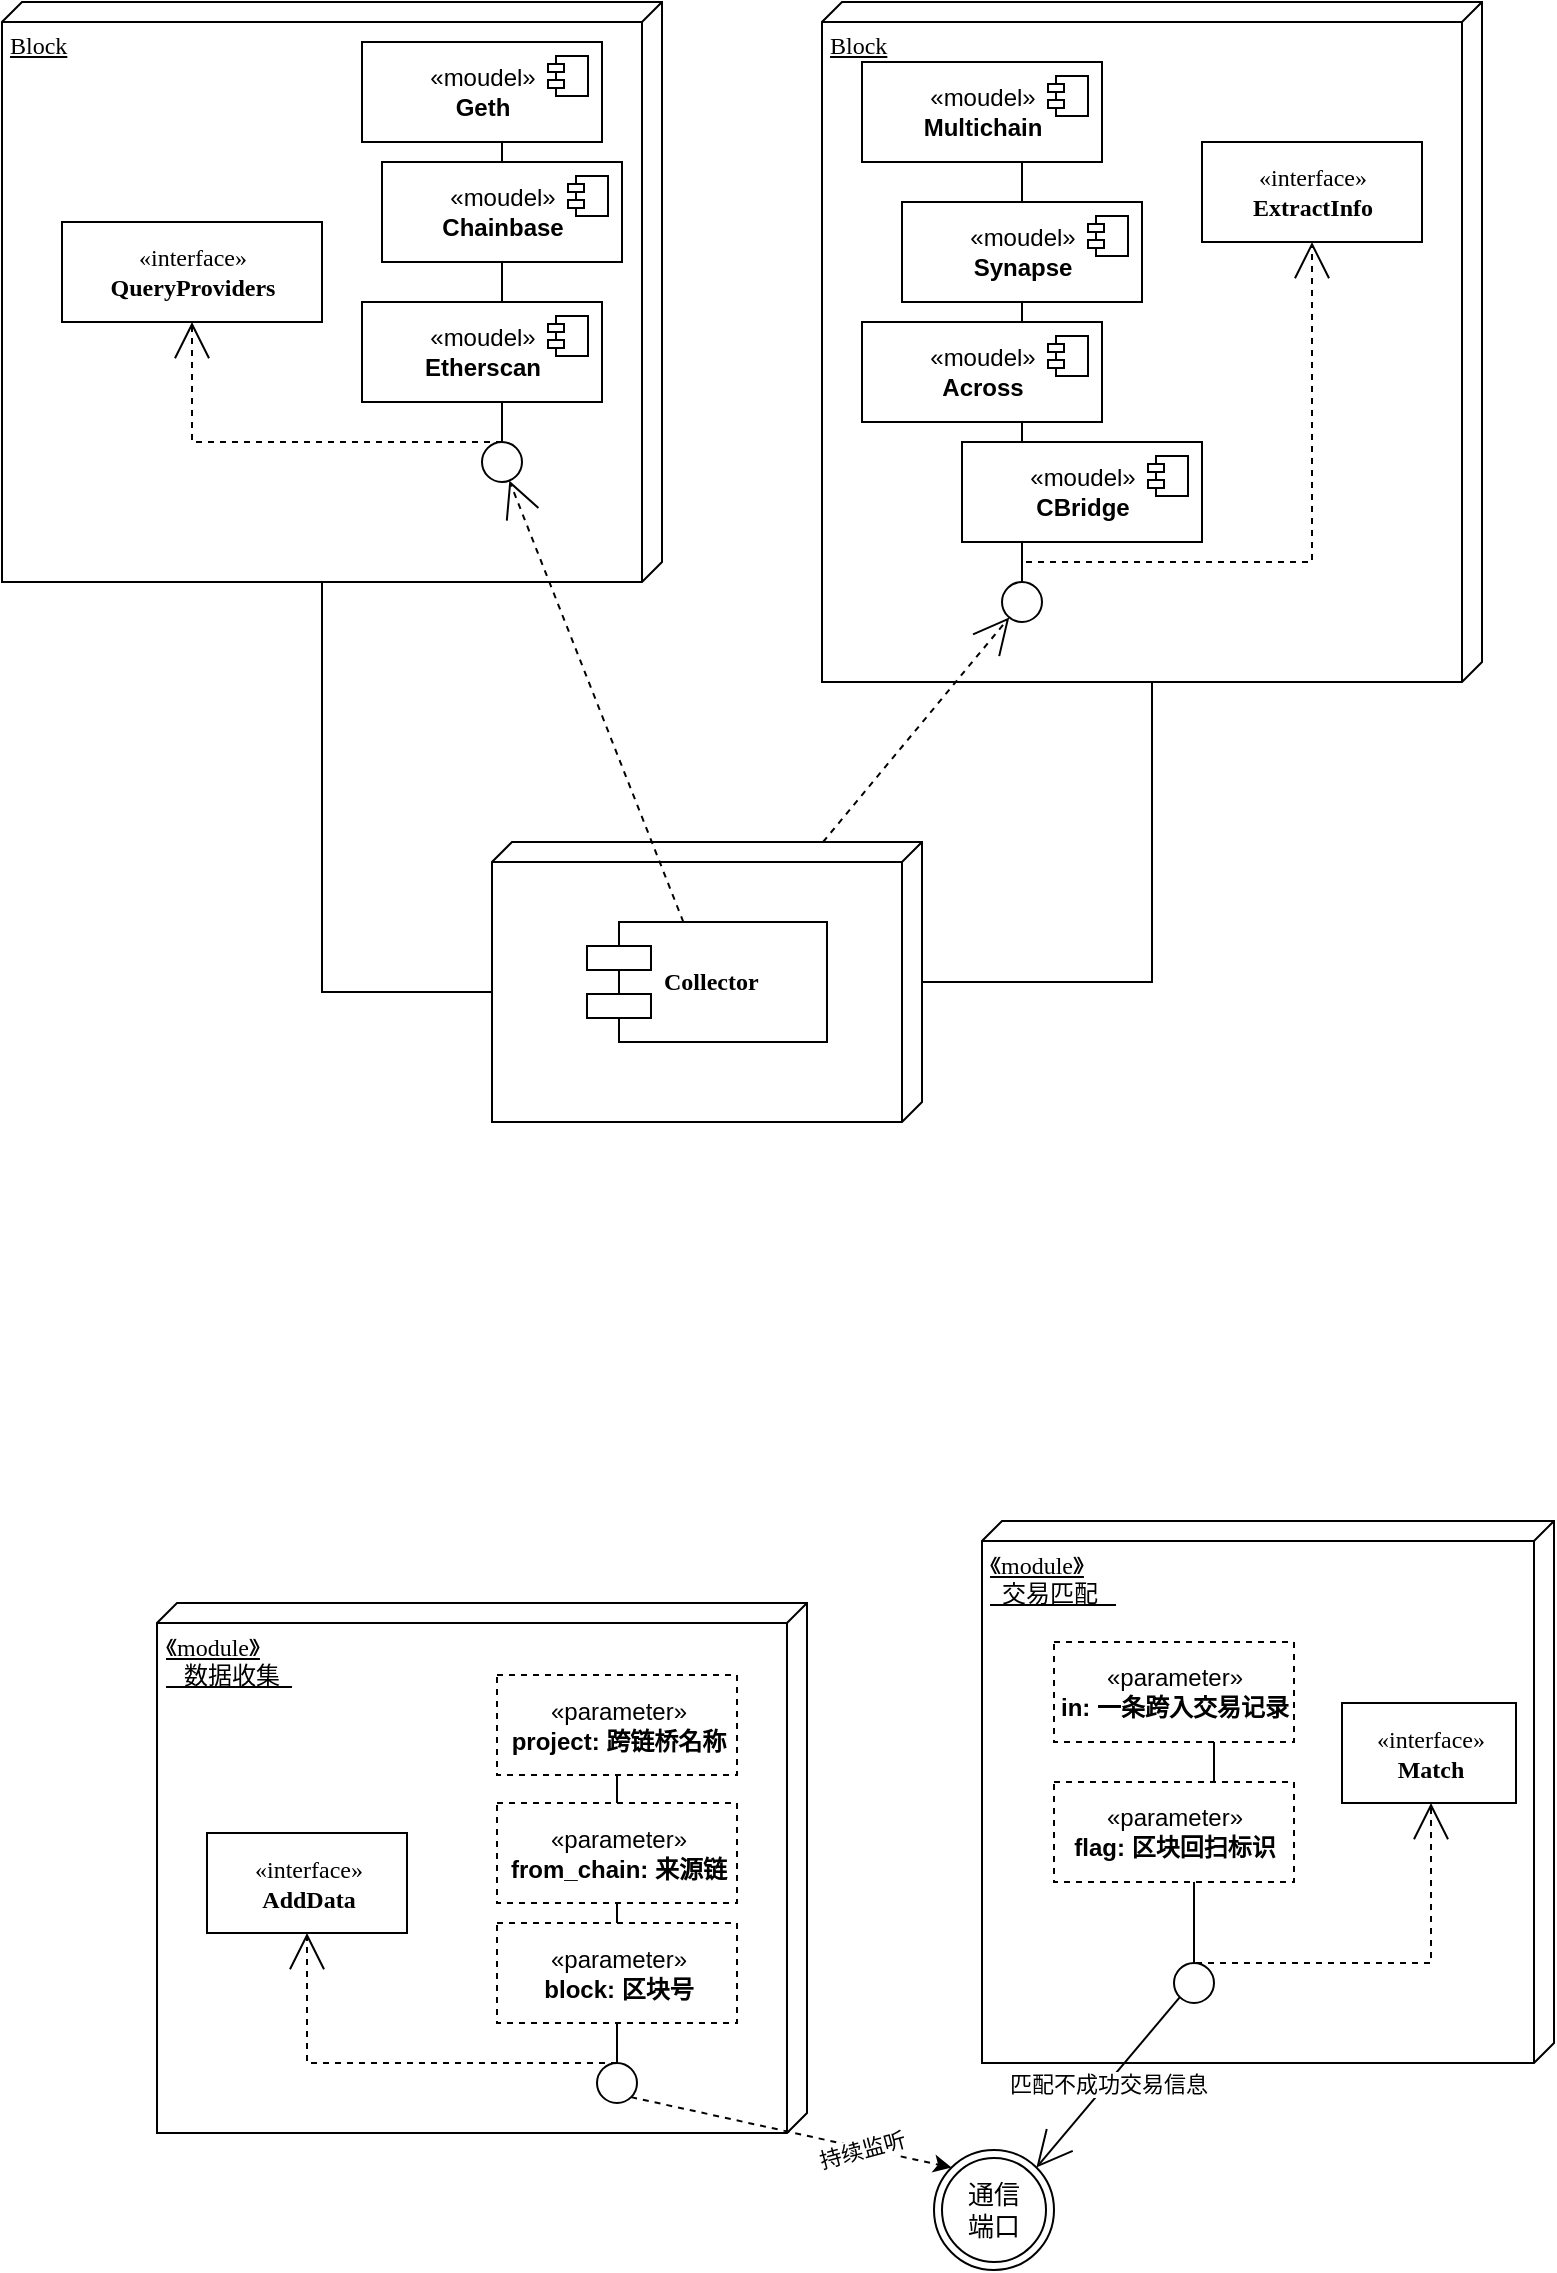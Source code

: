 <mxfile version="21.2.9" type="github" pages="4">
  <diagram name="交易匹配与数据收集通信调用" id="5f0bae14-7c28-e335-631c-24af17079c00">
    <mxGraphModel dx="1247" dy="643" grid="1" gridSize="10" guides="1" tooltips="1" connect="1" arrows="1" fold="1" page="1" pageScale="1" pageWidth="1100" pageHeight="850" background="none" math="0" shadow="0">
      <root>
        <mxCell id="0" />
        <mxCell id="1" parent="0" />
        <mxCell id="39150e848f15840c-1" value="Block" style="verticalAlign=top;align=left;spacingTop=8;spacingLeft=2;spacingRight=12;shape=cube;size=10;direction=south;fontStyle=4;html=1;rounded=0;shadow=0;comic=0;labelBackgroundColor=none;strokeWidth=1;fontFamily=Verdana;fontSize=12" parent="1" vertex="1">
          <mxGeometry x="120" y="70" width="330" height="290" as="geometry" />
        </mxCell>
        <mxCell id="39150e848f15840c-2" value="Block" style="verticalAlign=top;align=left;spacingTop=8;spacingLeft=2;spacingRight=12;shape=cube;size=10;direction=south;fontStyle=4;html=1;rounded=0;shadow=0;comic=0;labelBackgroundColor=none;strokeWidth=1;fontFamily=Verdana;fontSize=12" parent="1" vertex="1">
          <mxGeometry x="530" y="70" width="330" height="340" as="geometry" />
        </mxCell>
        <mxCell id="39150e848f15840c-3" value="" style="verticalAlign=top;align=left;spacingTop=8;spacingLeft=2;spacingRight=12;shape=cube;size=10;direction=south;fontStyle=4;html=1;rounded=0;shadow=0;comic=0;labelBackgroundColor=none;strokeWidth=1;fontFamily=Verdana;fontSize=12" parent="1" vertex="1">
          <mxGeometry x="365" y="490" width="215" height="140" as="geometry" />
        </mxCell>
        <mxCell id="39150e848f15840c-4" value="«interface»&lt;br&gt;&lt;b&gt;QueryProviders&lt;/b&gt;" style="html=1;rounded=0;shadow=0;comic=0;labelBackgroundColor=none;strokeWidth=1;fontFamily=Verdana;fontSize=12;align=center;" parent="1" vertex="1">
          <mxGeometry x="150" y="180" width="130" height="50" as="geometry" />
        </mxCell>
        <mxCell id="39150e848f15840c-6" value="" style="ellipse;whiteSpace=wrap;html=1;rounded=0;shadow=0;comic=0;labelBackgroundColor=none;strokeWidth=1;fontFamily=Verdana;fontSize=12;align=center;" parent="1" vertex="1">
          <mxGeometry x="360" y="290" width="20" height="20" as="geometry" />
        </mxCell>
        <mxCell id="39150e848f15840c-8" value="«interface»&lt;br&gt;&lt;b&gt;ExtractInfo&lt;/b&gt;" style="html=1;rounded=0;shadow=0;comic=0;labelBackgroundColor=none;strokeWidth=1;fontFamily=Verdana;fontSize=12;align=center;" parent="1" vertex="1">
          <mxGeometry x="720" y="140" width="110" height="50" as="geometry" />
        </mxCell>
        <mxCell id="39150e848f15840c-9" value="" style="ellipse;whiteSpace=wrap;html=1;rounded=0;shadow=0;comic=0;labelBackgroundColor=none;strokeWidth=1;fontFamily=Verdana;fontSize=12;align=center;" parent="1" vertex="1">
          <mxGeometry x="620" y="360" width="20" height="20" as="geometry" />
        </mxCell>
        <mxCell id="39150e848f15840c-10" value="&lt;b&gt;Collector&lt;/b&gt;" style="shape=component;align=left;spacingLeft=36;rounded=0;shadow=0;comic=0;labelBackgroundColor=none;strokeWidth=1;fontFamily=Verdana;fontSize=12;html=1;" parent="1" vertex="1">
          <mxGeometry x="412.5" y="530" width="120" height="60" as="geometry" />
        </mxCell>
        <mxCell id="39150e848f15840c-11" style="edgeStyle=none;rounded=0;html=1;dashed=1;labelBackgroundColor=none;startArrow=none;startFill=0;startSize=8;endArrow=open;endFill=0;endSize=16;fontFamily=Verdana;fontSize=12;" parent="1" source="39150e848f15840c-10" target="39150e848f15840c-6" edge="1">
          <mxGeometry relative="1" as="geometry" />
        </mxCell>
        <mxCell id="39150e848f15840c-12" style="edgeStyle=none;rounded=0;html=1;dashed=1;labelBackgroundColor=none;startArrow=none;startFill=0;startSize=8;endArrow=open;endFill=0;endSize=16;fontFamily=Verdana;fontSize=12;" parent="1" source="39150e848f15840c-3" target="39150e848f15840c-9" edge="1">
          <mxGeometry relative="1" as="geometry" />
        </mxCell>
        <mxCell id="39150e848f15840c-13" style="edgeStyle=elbowEdgeStyle;rounded=0;html=1;labelBackgroundColor=none;startArrow=none;startFill=0;startSize=8;endArrow=none;endFill=0;endSize=16;fontFamily=Verdana;fontSize=12;" parent="1" source="39150e848f15840c-9" edge="1">
          <mxGeometry relative="1" as="geometry">
            <mxPoint x="630" y="140" as="targetPoint" />
          </mxGeometry>
        </mxCell>
        <mxCell id="39150e848f15840c-14" style="edgeStyle=elbowEdgeStyle;rounded=0;html=1;labelBackgroundColor=none;startArrow=none;startFill=0;startSize=8;endArrow=none;endFill=0;endSize=16;fontFamily=Verdana;fontSize=12;exitX=0.5;exitY=0;exitDx=0;exitDy=0;" parent="1" source="39150e848f15840c-6" edge="1">
          <mxGeometry relative="1" as="geometry">
            <mxPoint x="370" y="230" as="sourcePoint" />
            <mxPoint x="370" y="130" as="targetPoint" />
          </mxGeometry>
        </mxCell>
        <mxCell id="39150e848f15840c-15" style="edgeStyle=orthogonalEdgeStyle;rounded=0;html=1;labelBackgroundColor=none;startArrow=none;startFill=0;startSize=8;endArrow=open;endFill=0;endSize=16;fontFamily=Verdana;fontSize=12;dashed=1;entryX=0.5;entryY=1;entryDx=0;entryDy=0;" parent="1" target="39150e848f15840c-4" edge="1">
          <mxGeometry relative="1" as="geometry">
            <Array as="points">
              <mxPoint x="370" y="290" />
              <mxPoint x="215" y="290" />
            </Array>
            <mxPoint x="370" y="140" as="sourcePoint" />
          </mxGeometry>
        </mxCell>
        <mxCell id="39150e848f15840c-16" style="edgeStyle=orthogonalEdgeStyle;rounded=0;html=1;dashed=1;labelBackgroundColor=none;startArrow=none;startFill=0;startSize=8;endArrow=open;endFill=0;endSize=16;fontFamily=Verdana;fontSize=12;exitX=0.5;exitY=0;exitDx=0;exitDy=0;" parent="1" source="39150e848f15840c-9" target="39150e848f15840c-8" edge="1">
          <mxGeometry relative="1" as="geometry">
            <mxPoint x="660" y="122.5" as="sourcePoint" />
            <Array as="points">
              <mxPoint x="775" y="350" />
            </Array>
          </mxGeometry>
        </mxCell>
        <mxCell id="39150e848f15840c-17" style="edgeStyle=orthogonalEdgeStyle;rounded=0;html=1;labelBackgroundColor=none;startArrow=none;startFill=0;startSize=8;endArrow=none;endFill=0;endSize=16;fontFamily=Verdana;fontSize=12;exitX=0;exitY=0;exitDx=70;exitDy=0;exitPerimeter=0;" parent="1" source="39150e848f15840c-3" target="39150e848f15840c-2" edge="1">
          <mxGeometry relative="1" as="geometry">
            <Array as="points">
              <mxPoint x="695" y="560" />
            </Array>
          </mxGeometry>
        </mxCell>
        <mxCell id="39150e848f15840c-18" style="edgeStyle=orthogonalEdgeStyle;rounded=0;html=1;labelBackgroundColor=none;startArrow=none;startFill=0;startSize=8;endArrow=none;endFill=0;endSize=16;fontFamily=Verdana;fontSize=12;entryX=0;entryY=0;entryDx=290;entryDy=170;entryPerimeter=0;" parent="1" source="39150e848f15840c-3" target="39150e848f15840c-1" edge="1">
          <mxGeometry relative="1" as="geometry">
            <Array as="points">
              <mxPoint x="280" y="565" />
            </Array>
            <mxPoint x="280" y="440" as="targetPoint" />
          </mxGeometry>
        </mxCell>
        <mxCell id="Cem6irckB6PFwFaniQ2S-5" value="«moudel»&lt;br&gt;&lt;b&gt;Geth&lt;/b&gt;" style="html=1;dropTarget=0;" parent="1" vertex="1">
          <mxGeometry x="300" y="90" width="120" height="50" as="geometry" />
        </mxCell>
        <mxCell id="Cem6irckB6PFwFaniQ2S-6" value="" style="shape=module;jettyWidth=8;jettyHeight=4;" parent="Cem6irckB6PFwFaniQ2S-5" vertex="1">
          <mxGeometry x="1" width="20" height="20" relative="1" as="geometry">
            <mxPoint x="-27" y="7" as="offset" />
          </mxGeometry>
        </mxCell>
        <mxCell id="Cem6irckB6PFwFaniQ2S-7" value="«moudel»&lt;br&gt;&lt;b&gt;Chainbase&lt;/b&gt;" style="html=1;dropTarget=0;" parent="1" vertex="1">
          <mxGeometry x="310" y="150" width="120" height="50" as="geometry" />
        </mxCell>
        <mxCell id="Cem6irckB6PFwFaniQ2S-8" value="" style="shape=module;jettyWidth=8;jettyHeight=4;" parent="Cem6irckB6PFwFaniQ2S-7" vertex="1">
          <mxGeometry x="1" width="20" height="20" relative="1" as="geometry">
            <mxPoint x="-27" y="7" as="offset" />
          </mxGeometry>
        </mxCell>
        <mxCell id="Cem6irckB6PFwFaniQ2S-9" value="«moudel»&lt;br&gt;&lt;b&gt;Etherscan&lt;/b&gt;" style="html=1;dropTarget=0;" parent="1" vertex="1">
          <mxGeometry x="300" y="220" width="120" height="50" as="geometry" />
        </mxCell>
        <mxCell id="Cem6irckB6PFwFaniQ2S-10" value="" style="shape=module;jettyWidth=8;jettyHeight=4;" parent="Cem6irckB6PFwFaniQ2S-9" vertex="1">
          <mxGeometry x="1" width="20" height="20" relative="1" as="geometry">
            <mxPoint x="-27" y="7" as="offset" />
          </mxGeometry>
        </mxCell>
        <mxCell id="Cem6irckB6PFwFaniQ2S-11" value="«moudel»&lt;br&gt;&lt;b&gt;Multichain&lt;/b&gt;" style="html=1;dropTarget=0;" parent="1" vertex="1">
          <mxGeometry x="550" y="100" width="120" height="50" as="geometry" />
        </mxCell>
        <mxCell id="Cem6irckB6PFwFaniQ2S-12" value="" style="shape=module;jettyWidth=8;jettyHeight=4;" parent="Cem6irckB6PFwFaniQ2S-11" vertex="1">
          <mxGeometry x="1" width="20" height="20" relative="1" as="geometry">
            <mxPoint x="-27" y="7" as="offset" />
          </mxGeometry>
        </mxCell>
        <mxCell id="Cem6irckB6PFwFaniQ2S-13" value="«moudel»&lt;br&gt;&lt;b&gt;Synapse&lt;/b&gt;" style="html=1;dropTarget=0;" parent="1" vertex="1">
          <mxGeometry x="570" y="170" width="120" height="50" as="geometry" />
        </mxCell>
        <mxCell id="Cem6irckB6PFwFaniQ2S-14" value="" style="shape=module;jettyWidth=8;jettyHeight=4;" parent="Cem6irckB6PFwFaniQ2S-13" vertex="1">
          <mxGeometry x="1" width="20" height="20" relative="1" as="geometry">
            <mxPoint x="-27" y="7" as="offset" />
          </mxGeometry>
        </mxCell>
        <mxCell id="Cem6irckB6PFwFaniQ2S-15" value="«moudel»&lt;br&gt;&lt;b&gt;Across&lt;/b&gt;" style="html=1;dropTarget=0;" parent="1" vertex="1">
          <mxGeometry x="550" y="230" width="120" height="50" as="geometry" />
        </mxCell>
        <mxCell id="Cem6irckB6PFwFaniQ2S-16" value="" style="shape=module;jettyWidth=8;jettyHeight=4;" parent="Cem6irckB6PFwFaniQ2S-15" vertex="1">
          <mxGeometry x="1" width="20" height="20" relative="1" as="geometry">
            <mxPoint x="-27" y="7" as="offset" />
          </mxGeometry>
        </mxCell>
        <mxCell id="Cem6irckB6PFwFaniQ2S-17" value="«moudel»&lt;br&gt;&lt;b&gt;CBridge&lt;/b&gt;" style="html=1;dropTarget=0;" parent="1" vertex="1">
          <mxGeometry x="600" y="290" width="120" height="50" as="geometry" />
        </mxCell>
        <mxCell id="Cem6irckB6PFwFaniQ2S-18" value="" style="shape=module;jettyWidth=8;jettyHeight=4;" parent="Cem6irckB6PFwFaniQ2S-17" vertex="1">
          <mxGeometry x="1" width="20" height="20" relative="1" as="geometry">
            <mxPoint x="-27" y="7" as="offset" />
          </mxGeometry>
        </mxCell>
        <mxCell id="q-n3bbQd4MvI7GB6hKos-1" value="《module》&lt;br&gt;&amp;nbsp; &amp;nbsp;数据收集&amp;nbsp;&amp;nbsp;" style="verticalAlign=top;align=left;spacingTop=8;spacingLeft=2;spacingRight=12;shape=cube;size=10;direction=south;fontStyle=4;html=1;rounded=0;shadow=0;comic=0;labelBackgroundColor=none;strokeWidth=1;fontFamily=Verdana;fontSize=12" parent="1" vertex="1">
          <mxGeometry x="197.5" y="870.5" width="325" height="265" as="geometry" />
        </mxCell>
        <mxCell id="q-n3bbQd4MvI7GB6hKos-2" value="《module》&lt;br&gt;&amp;nbsp; 交易匹配&amp;nbsp; &amp;nbsp;" style="verticalAlign=top;align=left;spacingTop=8;spacingLeft=2;spacingRight=12;shape=cube;size=10;direction=south;fontStyle=4;html=1;rounded=0;shadow=0;comic=0;labelBackgroundColor=none;strokeWidth=1;fontFamily=Verdana;fontSize=12" parent="1" vertex="1">
          <mxGeometry x="610" y="829.5" width="286" height="271" as="geometry" />
        </mxCell>
        <mxCell id="q-n3bbQd4MvI7GB6hKos-4" value="«interface»&lt;br&gt;&lt;b&gt;AddData&lt;/b&gt;" style="html=1;rounded=0;shadow=0;comic=0;labelBackgroundColor=none;strokeWidth=1;fontFamily=Verdana;fontSize=12;align=center;" parent="1" vertex="1">
          <mxGeometry x="222.5" y="985.5" width="100" height="50" as="geometry" />
        </mxCell>
        <mxCell id="1hGU9zyM1YSCkrpdID-d-6" style="rounded=0;orthogonalLoop=1;jettySize=auto;html=1;exitX=1;exitY=1;exitDx=0;exitDy=0;entryX=0;entryY=0;entryDx=0;entryDy=0;dashed=1;" edge="1" parent="1" source="q-n3bbQd4MvI7GB6hKos-5" target="1hGU9zyM1YSCkrpdID-d-1">
          <mxGeometry relative="1" as="geometry" />
        </mxCell>
        <mxCell id="1hGU9zyM1YSCkrpdID-d-8" value="持续监听" style="edgeLabel;html=1;align=center;verticalAlign=middle;resizable=0;points=[];rotation=-15;" vertex="1" connectable="0" parent="1hGU9zyM1YSCkrpdID-d-6">
          <mxGeometry x="0.001" y="1" relative="1" as="geometry">
            <mxPoint x="35" y="10" as="offset" />
          </mxGeometry>
        </mxCell>
        <mxCell id="q-n3bbQd4MvI7GB6hKos-5" value="" style="ellipse;whiteSpace=wrap;html=1;rounded=0;shadow=0;comic=0;labelBackgroundColor=none;strokeWidth=1;fontFamily=Verdana;fontSize=12;align=center;" parent="1" vertex="1">
          <mxGeometry x="417.5" y="1100.5" width="20" height="20" as="geometry" />
        </mxCell>
        <mxCell id="q-n3bbQd4MvI7GB6hKos-6" value="«interface»&lt;br&gt;&lt;b&gt;Match&lt;/b&gt;" style="html=1;rounded=0;shadow=0;comic=0;labelBackgroundColor=none;strokeWidth=1;fontFamily=Verdana;fontSize=12;align=center;" parent="1" vertex="1">
          <mxGeometry x="790" y="920.5" width="87" height="50" as="geometry" />
        </mxCell>
        <mxCell id="q-n3bbQd4MvI7GB6hKos-7" value="" style="ellipse;whiteSpace=wrap;html=1;rounded=0;shadow=0;comic=0;labelBackgroundColor=none;strokeWidth=1;fontFamily=Verdana;fontSize=12;align=center;" parent="1" vertex="1">
          <mxGeometry x="706" y="1050.5" width="20" height="20" as="geometry" />
        </mxCell>
        <mxCell id="q-n3bbQd4MvI7GB6hKos-10" style="edgeStyle=none;rounded=0;html=1;labelBackgroundColor=none;startArrow=none;startFill=0;startSize=8;endArrow=open;endFill=0;endSize=16;fontFamily=Verdana;fontSize=12;entryX=1;entryY=0;entryDx=0;entryDy=0;exitX=0;exitY=1;exitDx=0;exitDy=0;" parent="1" source="q-n3bbQd4MvI7GB6hKos-7" target="1hGU9zyM1YSCkrpdID-d-1" edge="1">
          <mxGeometry relative="1" as="geometry">
            <mxPoint x="740" y="1220" as="sourcePoint" />
          </mxGeometry>
        </mxCell>
        <mxCell id="1hGU9zyM1YSCkrpdID-d-2" value="匹配不成功交易信息" style="edgeLabel;html=1;align=center;verticalAlign=middle;resizable=0;points=[];" vertex="1" connectable="0" parent="q-n3bbQd4MvI7GB6hKos-10">
          <mxGeometry x="0.008" y="1" relative="1" as="geometry">
            <mxPoint x="-1" as="offset" />
          </mxGeometry>
        </mxCell>
        <mxCell id="q-n3bbQd4MvI7GB6hKos-11" style="edgeStyle=elbowEdgeStyle;rounded=0;html=1;labelBackgroundColor=none;startArrow=none;startFill=0;startSize=8;endArrow=none;endFill=0;endSize=16;fontFamily=Verdana;fontSize=12;" parent="1" source="vk3iwY4ST60MDna3kBVg-2" edge="1">
          <mxGeometry relative="1" as="geometry">
            <mxPoint x="726" y="930" as="targetPoint" />
          </mxGeometry>
        </mxCell>
        <mxCell id="q-n3bbQd4MvI7GB6hKos-12" style="edgeStyle=elbowEdgeStyle;rounded=0;html=1;labelBackgroundColor=none;startArrow=none;startFill=0;startSize=8;endArrow=none;endFill=0;endSize=16;fontFamily=Verdana;fontSize=12;exitX=0.5;exitY=0;exitDx=0;exitDy=0;" parent="1" source="q-n3bbQd4MvI7GB6hKos-5" edge="1">
          <mxGeometry relative="1" as="geometry">
            <mxPoint x="427.5" y="1040.5" as="sourcePoint" />
            <mxPoint x="427.5" y="940.5" as="targetPoint" />
          </mxGeometry>
        </mxCell>
        <mxCell id="q-n3bbQd4MvI7GB6hKos-13" style="edgeStyle=orthogonalEdgeStyle;rounded=0;html=1;labelBackgroundColor=none;startArrow=none;startFill=0;startSize=8;endArrow=open;endFill=0;endSize=16;fontFamily=Verdana;fontSize=12;dashed=1;entryX=0.5;entryY=1;entryDx=0;entryDy=0;" parent="1" target="q-n3bbQd4MvI7GB6hKos-4" edge="1">
          <mxGeometry relative="1" as="geometry">
            <Array as="points">
              <mxPoint x="427.5" y="1100.5" />
              <mxPoint x="272.5" y="1100.5" />
            </Array>
            <mxPoint x="427.5" y="950.5" as="sourcePoint" />
          </mxGeometry>
        </mxCell>
        <mxCell id="q-n3bbQd4MvI7GB6hKos-14" style="edgeStyle=orthogonalEdgeStyle;rounded=0;html=1;dashed=1;labelBackgroundColor=none;startArrow=none;startFill=0;startSize=8;endArrow=open;endFill=0;endSize=16;fontFamily=Verdana;fontSize=12;entryX=0.5;entryY=1;entryDx=0;entryDy=0;" parent="1" edge="1">
          <mxGeometry relative="1" as="geometry">
            <mxPoint x="717" y="1050.5" as="sourcePoint" />
            <Array as="points">
              <mxPoint x="835" y="1051" />
            </Array>
            <mxPoint x="834.5" y="970.5" as="targetPoint" />
          </mxGeometry>
        </mxCell>
        <mxCell id="q-n3bbQd4MvI7GB6hKos-23" value="«parameter»&lt;br&gt;&lt;b&gt;in: 一条跨入交易记录&lt;/b&gt;" style="html=1;dropTarget=0;dashed=1;" parent="1" vertex="1">
          <mxGeometry x="646" y="890" width="120" height="50" as="geometry" />
        </mxCell>
        <mxCell id="vk3iwY4ST60MDna3kBVg-3" value="" style="edgeStyle=elbowEdgeStyle;rounded=0;html=1;labelBackgroundColor=none;startArrow=none;startFill=0;startSize=8;endArrow=none;endFill=0;endSize=16;fontFamily=Verdana;fontSize=12;" edge="1" parent="1" source="q-n3bbQd4MvI7GB6hKos-7" target="vk3iwY4ST60MDna3kBVg-2">
          <mxGeometry relative="1" as="geometry">
            <mxPoint x="716" y="910.5" as="targetPoint" />
            <mxPoint x="716" y="1130.5" as="sourcePoint" />
          </mxGeometry>
        </mxCell>
        <mxCell id="vk3iwY4ST60MDna3kBVg-2" value="«parameter»&lt;br&gt;&lt;b&gt;flag: 区块回扫标识&lt;/b&gt;" style="html=1;dropTarget=0;dashed=1;" vertex="1" parent="1">
          <mxGeometry x="646" y="960" width="120" height="50" as="geometry" />
        </mxCell>
        <mxCell id="vk3iwY4ST60MDna3kBVg-4" value="«parameter»&lt;br&gt;&lt;b&gt;project: 跨链桥名称&lt;/b&gt;" style="html=1;dropTarget=0;dashed=1;" vertex="1" parent="1">
          <mxGeometry x="367.5" y="906.5" width="120" height="50" as="geometry" />
        </mxCell>
        <mxCell id="vk3iwY4ST60MDna3kBVg-5" value="«parameter»&lt;br&gt;&lt;b&gt;from_chain: 来源链&lt;/b&gt;" style="html=1;dropTarget=0;dashed=1;" vertex="1" parent="1">
          <mxGeometry x="367.5" y="970.5" width="120" height="50" as="geometry" />
        </mxCell>
        <mxCell id="vk3iwY4ST60MDna3kBVg-6" value="«parameter»&lt;br&gt;&lt;b&gt;block: 区块号&lt;/b&gt;" style="html=1;dropTarget=0;dashed=1;" vertex="1" parent="1">
          <mxGeometry x="367.5" y="1030.5" width="120" height="50" as="geometry" />
        </mxCell>
        <mxCell id="1hGU9zyM1YSCkrpdID-d-1" value="&lt;font style=&quot;font-size: 13px;&quot;&gt;通信&lt;br&gt;端口&lt;/font&gt;" style="ellipse;shape=doubleEllipse;whiteSpace=wrap;html=1;aspect=fixed;" vertex="1" parent="1">
          <mxGeometry x="586" y="1144" width="60" height="60" as="geometry" />
        </mxCell>
      </root>
    </mxGraphModel>
  </diagram>
  <diagram id="rcdv-w22N2hyxvGLZBl2" name="整体结构示意">
    <mxGraphModel dx="1434" dy="739" grid="1" gridSize="10" guides="1" tooltips="1" connect="1" arrows="1" fold="1" page="1" pageScale="1" pageWidth="827" pageHeight="1169" math="0" shadow="0">
      <root>
        <mxCell id="0" />
        <mxCell id="1" parent="0" />
        <mxCell id="EMe0omC9YQJNo4YJj9LU-9" value="去中心化金融&lt;br&gt;跨链监控系统" style="whiteSpace=wrap;html=1;" parent="1" vertex="1">
          <mxGeometry x="351" y="110" width="100" height="40" as="geometry" />
        </mxCell>
        <mxCell id="EMe0omC9YQJNo4YJj9LU-10" value="数据收集" style="whiteSpace=wrap;html=1;" parent="1" vertex="1">
          <mxGeometry x="87" y="200" width="100" height="40" as="geometry" />
        </mxCell>
        <mxCell id="EMe0omC9YQJNo4YJj9LU-11" value="" style="edgeStyle=elbowEdgeStyle;elbow=vertical;html=1;rounded=1;curved=0;sourcePerimeterSpacing=0;targetPerimeterSpacing=0;startSize=6;endSize=6;" parent="1" source="EMe0omC9YQJNo4YJj9LU-9" target="EMe0omC9YQJNo4YJj9LU-10" edge="1">
          <mxGeometry relative="1" as="geometry" />
        </mxCell>
        <mxCell id="EMe0omC9YQJNo4YJj9LU-12" value="异常检测" style="whiteSpace=wrap;html=1;" parent="1" vertex="1">
          <mxGeometry x="464" y="200" width="100" height="40" as="geometry" />
        </mxCell>
        <mxCell id="EMe0omC9YQJNo4YJj9LU-13" value="" style="edgeStyle=elbowEdgeStyle;elbow=vertical;html=1;rounded=1;curved=0;sourcePerimeterSpacing=0;targetPerimeterSpacing=0;startSize=6;endSize=6;" parent="1" source="EMe0omC9YQJNo4YJj9LU-9" target="EMe0omC9YQJNo4YJj9LU-12" edge="1">
          <mxGeometry relative="1" as="geometry" />
        </mxCell>
        <mxCell id="EMe0omC9YQJNo4YJj9LU-15" value="交易匹配" style="whiteSpace=wrap;html=1;" parent="1" vertex="1">
          <mxGeometry x="259" y="200" width="100" height="40" as="geometry" />
        </mxCell>
        <mxCell id="EMe0omC9YQJNo4YJj9LU-17" value="" style="edgeStyle=elbowEdgeStyle;elbow=vertical;html=1;rounded=1;curved=0;sourcePerimeterSpacing=0;targetPerimeterSpacing=0;startSize=6;endSize=6;exitX=0.5;exitY=1;exitDx=0;exitDy=0;entryX=0.5;entryY=0;entryDx=0;entryDy=0;" parent="1" source="EMe0omC9YQJNo4YJj9LU-9" target="EMe0omC9YQJNo4YJj9LU-18" edge="1">
          <mxGeometry relative="1" as="geometry">
            <mxPoint x="330" y="160" as="sourcePoint" />
            <mxPoint x="561" y="200" as="targetPoint" />
          </mxGeometry>
        </mxCell>
        <mxCell id="EMe0omC9YQJNo4YJj9LU-18" value="异常警报" style="whiteSpace=wrap;html=1;" parent="1" vertex="1">
          <mxGeometry x="640" y="200" width="100" height="40" as="geometry" />
        </mxCell>
        <mxCell id="EMe0omC9YQJNo4YJj9LU-19" value="" style="edgeStyle=elbowEdgeStyle;elbow=vertical;html=1;rounded=1;curved=0;sourcePerimeterSpacing=0;targetPerimeterSpacing=0;startSize=6;endSize=6;exitX=0.5;exitY=1;exitDx=0;exitDy=0;entryX=0.5;entryY=0;entryDx=0;entryDy=0;" parent="1" source="EMe0omC9YQJNo4YJj9LU-9" target="EMe0omC9YQJNo4YJj9LU-15" edge="1">
          <mxGeometry relative="1" as="geometry">
            <mxPoint x="411" y="160" as="sourcePoint" />
            <mxPoint x="200" y="210" as="targetPoint" />
          </mxGeometry>
        </mxCell>
        <mxCell id="EMe0omC9YQJNo4YJj9LU-22" value="从数据源获取原生数据" style="whiteSpace=wrap;html=1;align=center;verticalAlign=middle;treeFolding=1;treeMoving=1;newEdgeStyle={&quot;edgeStyle&quot;:&quot;elbowEdgeStyle&quot;,&quot;startArrow&quot;:&quot;none&quot;,&quot;endArrow&quot;:&quot;none&quot;};" parent="1" vertex="1">
          <mxGeometry x="60" y="280" width="30" height="150" as="geometry" />
        </mxCell>
        <mxCell id="EMe0omC9YQJNo4YJj9LU-23" value="" style="edgeStyle=elbowEdgeStyle;elbow=vertical;sourcePerimeterSpacing=0;targetPerimeterSpacing=0;startArrow=none;endArrow=none;rounded=0;curved=0;exitX=0.5;exitY=1;exitDx=0;exitDy=0;" parent="1" source="EMe0omC9YQJNo4YJj9LU-10" target="EMe0omC9YQJNo4YJj9LU-22" edge="1">
          <mxGeometry relative="1" as="geometry">
            <mxPoint x="190" y="240" as="sourcePoint" />
          </mxGeometry>
        </mxCell>
        <mxCell id="EMe0omC9YQJNo4YJj9LU-24" value="" style="edgeStyle=elbowEdgeStyle;elbow=vertical;sourcePerimeterSpacing=0;targetPerimeterSpacing=0;startArrow=none;endArrow=none;rounded=0;curved=0;entryX=0.5;entryY=0;entryDx=0;entryDy=0;exitX=0.5;exitY=1;exitDx=0;exitDy=0;" parent="1" source="EMe0omC9YQJNo4YJj9LU-10" target="EMe0omC9YQJNo4YJj9LU-25" edge="1">
          <mxGeometry relative="1" as="geometry">
            <mxPoint x="190" y="240" as="sourcePoint" />
            <mxPoint x="120" y="280" as="targetPoint" />
          </mxGeometry>
        </mxCell>
        <mxCell id="EMe0omC9YQJNo4YJj9LU-25" value="标准化处理数据" style="whiteSpace=wrap;html=1;align=center;verticalAlign=middle;treeFolding=1;treeMoving=1;newEdgeStyle={&quot;edgeStyle&quot;:&quot;elbowEdgeStyle&quot;,&quot;startArrow&quot;:&quot;none&quot;,&quot;endArrow&quot;:&quot;none&quot;};" parent="1" vertex="1">
          <mxGeometry x="100" y="280" width="30" height="150" as="geometry" />
        </mxCell>
        <mxCell id="EMe0omC9YQJNo4YJj9LU-27" value="" style="edgeStyle=elbowEdgeStyle;elbow=vertical;sourcePerimeterSpacing=0;targetPerimeterSpacing=0;startArrow=none;endArrow=none;rounded=0;curved=0;entryX=0.5;entryY=0;entryDx=0;entryDy=0;exitX=0.5;exitY=1;exitDx=0;exitDy=0;" parent="1" source="EMe0omC9YQJNo4YJj9LU-10" target="EMe0omC9YQJNo4YJj9LU-28" edge="1">
          <mxGeometry relative="1" as="geometry">
            <mxPoint x="173" y="250" as="sourcePoint" />
            <mxPoint x="125" y="290" as="targetPoint" />
          </mxGeometry>
        </mxCell>
        <mxCell id="EMe0omC9YQJNo4YJj9LU-28" value="识别跨链信息" style="whiteSpace=wrap;html=1;align=center;verticalAlign=middle;treeFolding=1;treeMoving=1;newEdgeStyle={&quot;edgeStyle&quot;:&quot;elbowEdgeStyle&quot;,&quot;startArrow&quot;:&quot;none&quot;,&quot;endArrow&quot;:&quot;none&quot;};" parent="1" vertex="1">
          <mxGeometry x="140" y="280" width="30" height="150" as="geometry" />
        </mxCell>
        <mxCell id="EMe0omC9YQJNo4YJj9LU-29" value="数据库存储与管理" style="whiteSpace=wrap;html=1;align=center;verticalAlign=middle;treeFolding=1;treeMoving=1;newEdgeStyle={&quot;edgeStyle&quot;:&quot;elbowEdgeStyle&quot;,&quot;startArrow&quot;:&quot;none&quot;,&quot;endArrow&quot;:&quot;none&quot;};" parent="1" vertex="1">
          <mxGeometry x="183" y="280" width="30" height="150" as="geometry" />
        </mxCell>
        <mxCell id="EMe0omC9YQJNo4YJj9LU-30" value="" style="edgeStyle=elbowEdgeStyle;elbow=vertical;sourcePerimeterSpacing=0;targetPerimeterSpacing=0;startArrow=none;endArrow=none;rounded=0;curved=0;entryX=0.5;entryY=0;entryDx=0;entryDy=0;exitX=0.5;exitY=1;exitDx=0;exitDy=0;" parent="1" source="EMe0omC9YQJNo4YJj9LU-10" target="EMe0omC9YQJNo4YJj9LU-29" edge="1">
          <mxGeometry relative="1" as="geometry">
            <mxPoint x="173" y="250" as="sourcePoint" />
            <mxPoint x="165" y="290" as="targetPoint" />
          </mxGeometry>
        </mxCell>
        <mxCell id="EMe0omC9YQJNo4YJj9LU-31" value="匹配信息识别" style="whiteSpace=wrap;html=1;align=center;verticalAlign=middle;treeFolding=1;treeMoving=1;newEdgeStyle={&quot;edgeStyle&quot;:&quot;elbowEdgeStyle&quot;,&quot;startArrow&quot;:&quot;none&quot;,&quot;endArrow&quot;:&quot;none&quot;};" parent="1" vertex="1">
          <mxGeometry x="232.5" y="280" width="30" height="150" as="geometry" />
        </mxCell>
        <mxCell id="EMe0omC9YQJNo4YJj9LU-32" value="匹配规则制定" style="whiteSpace=wrap;html=1;align=center;verticalAlign=middle;treeFolding=1;treeMoving=1;newEdgeStyle={&quot;edgeStyle&quot;:&quot;elbowEdgeStyle&quot;,&quot;startArrow&quot;:&quot;none&quot;,&quot;endArrow&quot;:&quot;none&quot;};" parent="1" vertex="1">
          <mxGeometry x="272.5" y="280" width="30" height="150" as="geometry" />
        </mxCell>
        <mxCell id="EMe0omC9YQJNo4YJj9LU-33" value="缺失数据补充" style="whiteSpace=wrap;html=1;align=center;verticalAlign=middle;treeFolding=1;treeMoving=1;newEdgeStyle={&quot;edgeStyle&quot;:&quot;elbowEdgeStyle&quot;,&quot;startArrow&quot;:&quot;none&quot;,&quot;endArrow&quot;:&quot;none&quot;};" parent="1" vertex="1">
          <mxGeometry x="312.5" y="280" width="30" height="150" as="geometry" />
        </mxCell>
        <mxCell id="EMe0omC9YQJNo4YJj9LU-34" value="正常匹配判断" style="whiteSpace=wrap;html=1;align=center;verticalAlign=middle;treeFolding=1;treeMoving=1;newEdgeStyle={&quot;edgeStyle&quot;:&quot;elbowEdgeStyle&quot;,&quot;startArrow&quot;:&quot;none&quot;,&quot;endArrow&quot;:&quot;none&quot;};" parent="1" vertex="1">
          <mxGeometry x="355.5" y="280" width="30" height="150" as="geometry" />
        </mxCell>
        <mxCell id="EMe0omC9YQJNo4YJj9LU-35" value="" style="edgeStyle=elbowEdgeStyle;elbow=vertical;sourcePerimeterSpacing=0;targetPerimeterSpacing=0;startArrow=none;endArrow=none;rounded=0;curved=0;exitX=0.5;exitY=1;exitDx=0;exitDy=0;entryX=0.5;entryY=0;entryDx=0;entryDy=0;" parent="1" source="EMe0omC9YQJNo4YJj9LU-15" target="EMe0omC9YQJNo4YJj9LU-31" edge="1">
          <mxGeometry relative="1" as="geometry">
            <mxPoint x="298" y="240" as="sourcePoint" />
            <mxPoint x="247.5" y="280" as="targetPoint" />
          </mxGeometry>
        </mxCell>
        <mxCell id="EMe0omC9YQJNo4YJj9LU-36" value="" style="edgeStyle=elbowEdgeStyle;elbow=vertical;sourcePerimeterSpacing=0;targetPerimeterSpacing=0;startArrow=none;endArrow=none;rounded=0;curved=0;entryX=0.5;entryY=0;entryDx=0;entryDy=0;exitX=0.5;exitY=1;exitDx=0;exitDy=0;" parent="1" source="EMe0omC9YQJNo4YJj9LU-15" target="EMe0omC9YQJNo4YJj9LU-32" edge="1">
          <mxGeometry relative="1" as="geometry">
            <mxPoint x="298" y="240" as="sourcePoint" />
            <mxPoint x="287.5" y="280" as="targetPoint" />
          </mxGeometry>
        </mxCell>
        <mxCell id="EMe0omC9YQJNo4YJj9LU-37" value="" style="edgeStyle=elbowEdgeStyle;elbow=vertical;sourcePerimeterSpacing=0;targetPerimeterSpacing=0;startArrow=none;endArrow=none;rounded=0;curved=0;entryX=0.5;entryY=0;entryDx=0;entryDy=0;exitX=0.5;exitY=1;exitDx=0;exitDy=0;" parent="1" source="EMe0omC9YQJNo4YJj9LU-15" edge="1">
          <mxGeometry relative="1" as="geometry">
            <mxPoint x="298" y="240" as="sourcePoint" />
            <mxPoint x="327.5" y="280" as="targetPoint" />
          </mxGeometry>
        </mxCell>
        <mxCell id="EMe0omC9YQJNo4YJj9LU-38" value="" style="edgeStyle=elbowEdgeStyle;elbow=vertical;sourcePerimeterSpacing=0;targetPerimeterSpacing=0;startArrow=none;endArrow=none;rounded=0;curved=0;entryX=0.5;entryY=0;entryDx=0;entryDy=0;exitX=0.5;exitY=1;exitDx=0;exitDy=0;" parent="1" source="EMe0omC9YQJNo4YJj9LU-15" target="EMe0omC9YQJNo4YJj9LU-34" edge="1">
          <mxGeometry relative="1" as="geometry">
            <mxPoint x="298" y="240" as="sourcePoint" />
            <mxPoint x="370.5" y="280" as="targetPoint" />
          </mxGeometry>
        </mxCell>
        <mxCell id="EMe0omC9YQJNo4YJj9LU-41" value="" style="edgeStyle=elbowEdgeStyle;elbow=vertical;sourcePerimeterSpacing=0;targetPerimeterSpacing=0;startArrow=none;endArrow=none;rounded=0;curved=0;exitX=0.5;exitY=1;exitDx=0;exitDy=0;entryX=0.5;entryY=0;entryDx=0;entryDy=0;" parent="1" source="EMe0omC9YQJNo4YJj9LU-12" target="EMe0omC9YQJNo4YJj9LU-44" edge="1">
          <mxGeometry relative="1" as="geometry">
            <mxPoint x="461.5" y="240" as="sourcePoint" />
            <mxPoint x="420" y="280" as="targetPoint" />
          </mxGeometry>
        </mxCell>
        <mxCell id="EMe0omC9YQJNo4YJj9LU-42" value="" style="edgeStyle=elbowEdgeStyle;elbow=vertical;sourcePerimeterSpacing=0;targetPerimeterSpacing=0;startArrow=none;endArrow=none;rounded=0;curved=0;exitX=0.5;exitY=1;exitDx=0;exitDy=0;entryX=0.5;entryY=0;entryDx=0;entryDy=0;" parent="1" source="EMe0omC9YQJNo4YJj9LU-12" target="EMe0omC9YQJNo4YJj9LU-45" edge="1">
          <mxGeometry relative="1" as="geometry">
            <mxPoint x="461.5" y="240" as="sourcePoint" />
            <mxPoint x="500" y="280" as="targetPoint" />
          </mxGeometry>
        </mxCell>
        <mxCell id="EMe0omC9YQJNo4YJj9LU-44" value="源链检测" style="whiteSpace=wrap;html=1;align=center;verticalAlign=middle;treeFolding=1;treeMoving=1;newEdgeStyle={&quot;edgeStyle&quot;:&quot;elbowEdgeStyle&quot;,&quot;startArrow&quot;:&quot;none&quot;,&quot;endArrow&quot;:&quot;none&quot;};" parent="1" vertex="1">
          <mxGeometry x="414" y="280" width="60" height="40" as="geometry" />
        </mxCell>
        <mxCell id="EMe0omC9YQJNo4YJj9LU-45" value="目标链&lt;br&gt;检测" style="whiteSpace=wrap;html=1;align=center;verticalAlign=middle;treeFolding=1;treeMoving=1;newEdgeStyle={&quot;edgeStyle&quot;:&quot;elbowEdgeStyle&quot;,&quot;startArrow&quot;:&quot;none&quot;,&quot;endArrow&quot;:&quot;none&quot;};" parent="1" vertex="1">
          <mxGeometry x="544.5" y="280" width="59" height="40" as="geometry" />
        </mxCell>
        <mxCell id="EMe0omC9YQJNo4YJj9LU-46" value="" style="edgeStyle=elbowEdgeStyle;elbow=vertical;sourcePerimeterSpacing=0;targetPerimeterSpacing=0;startArrow=none;endArrow=none;rounded=0;curved=0;exitX=0.5;exitY=1;exitDx=0;exitDy=0;entryX=0.5;entryY=0;entryDx=0;entryDy=0;" parent="1" source="EMe0omC9YQJNo4YJj9LU-44" target="EMe0omC9YQJNo4YJj9LU-47" edge="1">
          <mxGeometry relative="1" as="geometry">
            <mxPoint x="442" y="320" as="sourcePoint" />
            <mxPoint x="400" y="360" as="targetPoint" />
          </mxGeometry>
        </mxCell>
        <mxCell id="EMe0omC9YQJNo4YJj9LU-47" value="资产类型检查" style="whiteSpace=wrap;html=1;align=center;verticalAlign=middle;treeFolding=1;treeMoving=1;newEdgeStyle={&quot;edgeStyle&quot;:&quot;elbowEdgeStyle&quot;,&quot;startArrow&quot;:&quot;none&quot;,&quot;endArrow&quot;:&quot;none&quot;};" parent="1" vertex="1">
          <mxGeometry x="390" y="340" width="30" height="90" as="geometry" />
        </mxCell>
        <mxCell id="EMe0omC9YQJNo4YJj9LU-48" value="用户存储检查" style="whiteSpace=wrap;html=1;align=center;verticalAlign=middle;treeFolding=1;treeMoving=1;newEdgeStyle={&quot;edgeStyle&quot;:&quot;elbowEdgeStyle&quot;,&quot;startArrow&quot;:&quot;none&quot;,&quot;endArrow&quot;:&quot;none&quot;};" parent="1" vertex="1">
          <mxGeometry x="429" y="340" width="30" height="90" as="geometry" />
        </mxCell>
        <mxCell id="EMe0omC9YQJNo4YJj9LU-49" value="" style="edgeStyle=elbowEdgeStyle;elbow=vertical;sourcePerimeterSpacing=0;targetPerimeterSpacing=0;startArrow=none;endArrow=none;rounded=0;curved=0;exitX=0.5;exitY=1;exitDx=0;exitDy=0;entryX=0.5;entryY=0;entryDx=0;entryDy=0;" parent="1" source="EMe0omC9YQJNo4YJj9LU-44" target="EMe0omC9YQJNo4YJj9LU-48" edge="1">
          <mxGeometry relative="1" as="geometry">
            <mxPoint x="454" y="330" as="sourcePoint" />
            <mxPoint x="415" y="350" as="targetPoint" />
          </mxGeometry>
        </mxCell>
        <mxCell id="EMe0omC9YQJNo4YJj9LU-50" value="项目方收款检查" style="whiteSpace=wrap;html=1;align=center;verticalAlign=middle;treeFolding=1;treeMoving=1;newEdgeStyle={&quot;edgeStyle&quot;:&quot;elbowEdgeStyle&quot;,&quot;startArrow&quot;:&quot;none&quot;,&quot;endArrow&quot;:&quot;none&quot;};" parent="1" vertex="1">
          <mxGeometry x="470" y="340" width="30" height="90" as="geometry" />
        </mxCell>
        <mxCell id="EMe0omC9YQJNo4YJj9LU-51" value="" style="edgeStyle=elbowEdgeStyle;elbow=vertical;sourcePerimeterSpacing=0;targetPerimeterSpacing=0;startArrow=none;endArrow=none;rounded=0;curved=0;exitX=0.5;exitY=1;exitDx=0;exitDy=0;entryX=0.5;entryY=0;entryDx=0;entryDy=0;" parent="1" source="EMe0omC9YQJNo4YJj9LU-44" target="EMe0omC9YQJNo4YJj9LU-50" edge="1">
          <mxGeometry relative="1" as="geometry">
            <mxPoint x="454" y="330" as="sourcePoint" />
            <mxPoint x="454" y="350" as="targetPoint" />
          </mxGeometry>
        </mxCell>
        <mxCell id="EMe0omC9YQJNo4YJj9LU-52" value="用户收款检查" style="whiteSpace=wrap;html=1;align=center;verticalAlign=middle;treeFolding=1;treeMoving=1;newEdgeStyle={&quot;edgeStyle&quot;:&quot;elbowEdgeStyle&quot;,&quot;startArrow&quot;:&quot;none&quot;,&quot;endArrow&quot;:&quot;none&quot;};" parent="1" vertex="1">
          <mxGeometry x="520" y="340" width="30" height="90" as="geometry" />
        </mxCell>
        <mxCell id="EMe0omC9YQJNo4YJj9LU-53" value="项目方转账检查" style="whiteSpace=wrap;html=1;align=center;verticalAlign=middle;treeFolding=1;treeMoving=1;newEdgeStyle={&quot;edgeStyle&quot;:&quot;elbowEdgeStyle&quot;,&quot;startArrow&quot;:&quot;none&quot;,&quot;endArrow&quot;:&quot;none&quot;};" parent="1" vertex="1">
          <mxGeometry x="559" y="340" width="30" height="90" as="geometry" />
        </mxCell>
        <mxCell id="EMe0omC9YQJNo4YJj9LU-54" value="匹配资金价值检查" style="whiteSpace=wrap;html=1;align=center;verticalAlign=middle;treeFolding=1;treeMoving=1;newEdgeStyle={&quot;edgeStyle&quot;:&quot;elbowEdgeStyle&quot;,&quot;startArrow&quot;:&quot;none&quot;,&quot;endArrow&quot;:&quot;none&quot;};" parent="1" vertex="1">
          <mxGeometry x="600" y="340" width="30" height="90" as="geometry" />
        </mxCell>
        <mxCell id="EMe0omC9YQJNo4YJj9LU-55" value="" style="edgeStyle=elbowEdgeStyle;elbow=vertical;sourcePerimeterSpacing=0;targetPerimeterSpacing=0;startArrow=none;endArrow=none;rounded=0;curved=0;exitX=0.5;exitY=1;exitDx=0;exitDy=0;entryX=0.5;entryY=0;entryDx=0;entryDy=0;" parent="1" source="EMe0omC9YQJNo4YJj9LU-45" target="EMe0omC9YQJNo4YJj9LU-52" edge="1">
          <mxGeometry relative="1" as="geometry">
            <mxPoint x="573" y="320" as="sourcePoint" />
            <mxPoint x="534" y="340" as="targetPoint" />
          </mxGeometry>
        </mxCell>
        <mxCell id="EMe0omC9YQJNo4YJj9LU-56" value="" style="edgeStyle=elbowEdgeStyle;elbow=vertical;sourcePerimeterSpacing=0;targetPerimeterSpacing=0;startArrow=none;endArrow=none;rounded=0;curved=0;exitX=0.5;exitY=1;exitDx=0;exitDy=0;entryX=0.5;entryY=0;entryDx=0;entryDy=0;" parent="1" source="EMe0omC9YQJNo4YJj9LU-45" target="EMe0omC9YQJNo4YJj9LU-53" edge="1">
          <mxGeometry relative="1" as="geometry">
            <mxPoint x="573" y="320" as="sourcePoint" />
            <mxPoint x="573" y="340" as="targetPoint" />
          </mxGeometry>
        </mxCell>
        <mxCell id="EMe0omC9YQJNo4YJj9LU-57" value="" style="edgeStyle=elbowEdgeStyle;elbow=vertical;sourcePerimeterSpacing=0;targetPerimeterSpacing=0;startArrow=none;endArrow=none;rounded=0;curved=0;exitX=0.5;exitY=1;exitDx=0;exitDy=0;entryX=0.5;entryY=0;entryDx=0;entryDy=0;" parent="1" source="EMe0omC9YQJNo4YJj9LU-45" target="EMe0omC9YQJNo4YJj9LU-54" edge="1">
          <mxGeometry relative="1" as="geometry">
            <mxPoint x="573" y="320" as="sourcePoint" />
            <mxPoint x="614" y="340" as="targetPoint" />
          </mxGeometry>
        </mxCell>
      </root>
    </mxGraphModel>
  </diagram>
  <diagram id="jwuW4QCnMMGyIwsY1kzB" name="交易匹配模块示意图">
    <mxGraphModel dx="1366" dy="704" grid="1" gridSize="10" guides="1" tooltips="1" connect="1" arrows="1" fold="1" page="1" pageScale="1" pageWidth="827" pageHeight="1169" math="0" shadow="0">
      <root>
        <mxCell id="0" />
        <mxCell id="1" parent="0" />
        <mxCell id="8paRfkm_Z6a1zKRgxGYo-17" style="edgeStyle=orthogonalEdgeStyle;rounded=0;orthogonalLoop=1;jettySize=auto;html=1;entryX=0.5;entryY=0;entryDx=0;entryDy=0;" parent="1" source="8paRfkm_Z6a1zKRgxGYo-15" target="8paRfkm_Z6a1zKRgxGYo-5" edge="1">
          <mxGeometry relative="1" as="geometry" />
        </mxCell>
        <mxCell id="FrY9KT8UQGfG9j8f2hyH-3" style="edgeStyle=orthogonalEdgeStyle;rounded=0;orthogonalLoop=1;jettySize=auto;html=1;exitX=0;exitY=0.5;exitDx=0;exitDy=0;entryX=1;entryY=0.5;entryDx=0;entryDy=0;" edge="1" parent="1" source="8paRfkm_Z6a1zKRgxGYo-15" target="FrY9KT8UQGfG9j8f2hyH-2">
          <mxGeometry relative="1" as="geometry" />
        </mxCell>
        <mxCell id="8paRfkm_Z6a1zKRgxGYo-15" value="" style="rounded=0;whiteSpace=wrap;html=1;dashed=1;strokeColor=#0066CC;" parent="1" vertex="1">
          <mxGeometry x="305" y="250" width="170" height="110" as="geometry" />
        </mxCell>
        <mxCell id="8paRfkm_Z6a1zKRgxGYo-3" value="" style="edgeStyle=orthogonalEdgeStyle;rounded=0;orthogonalLoop=1;jettySize=auto;html=1;entryX=0.5;entryY=0;entryDx=0;entryDy=0;" parent="1" target="8paRfkm_Z6a1zKRgxGYo-15" edge="1">
          <mxGeometry relative="1" as="geometry">
            <mxPoint x="390" y="200" as="sourcePoint" />
          </mxGeometry>
        </mxCell>
        <mxCell id="8paRfkm_Z6a1zKRgxGYo-18" style="edgeStyle=orthogonalEdgeStyle;rounded=0;orthogonalLoop=1;jettySize=auto;html=1;entryX=0;entryY=0.5;entryDx=0;entryDy=0;" parent="1" edge="1">
          <mxGeometry relative="1" as="geometry">
            <mxPoint x="370" y="297" as="sourcePoint" />
            <mxPoint x="414" y="297" as="targetPoint" />
          </mxGeometry>
        </mxCell>
        <mxCell id="8paRfkm_Z6a1zKRgxGYo-2" value="匹配&lt;br&gt;判断" style="whiteSpace=wrap;html=1;rounded=0;" parent="1" vertex="1">
          <mxGeometry x="319" y="280" width="51" height="50" as="geometry" />
        </mxCell>
        <mxCell id="FrY9KT8UQGfG9j8f2hyH-5" style="edgeStyle=orthogonalEdgeStyle;rounded=0;orthogonalLoop=1;jettySize=auto;html=1;entryX=0;entryY=0.5;entryDx=0;entryDy=0;" edge="1" parent="1" source="8paRfkm_Z6a1zKRgxGYo-5" target="FrY9KT8UQGfG9j8f2hyH-4">
          <mxGeometry relative="1" as="geometry">
            <Array as="points">
              <mxPoint x="453" y="414" />
              <mxPoint x="485" y="414" />
            </Array>
          </mxGeometry>
        </mxCell>
        <mxCell id="8paRfkm_Z6a1zKRgxGYo-5" value="数据补充" style="whiteSpace=wrap;html=1;rounded=0;" parent="1" vertex="1">
          <mxGeometry x="350" y="396" width="80" height="35" as="geometry" />
        </mxCell>
        <mxCell id="8paRfkm_Z6a1zKRgxGYo-10" value="区块信息" style="text;html=1;align=center;verticalAlign=middle;resizable=0;points=[];autosize=1;strokeColor=none;fillColor=none;" parent="1" vertex="1">
          <mxGeometry x="330" y="364" width="70" height="30" as="geometry" />
        </mxCell>
        <mxCell id="8paRfkm_Z6a1zKRgxGYo-19" style="edgeStyle=orthogonalEdgeStyle;rounded=0;orthogonalLoop=1;jettySize=auto;html=1;exitX=0;exitY=0.75;exitDx=0;exitDy=0;entryX=1;entryY=0.75;entryDx=0;entryDy=0;" parent="1" edge="1">
          <mxGeometry relative="1" as="geometry">
            <mxPoint x="414" y="314.5" as="sourcePoint" />
            <mxPoint x="370" y="314.5" as="targetPoint" />
          </mxGeometry>
        </mxCell>
        <mxCell id="8paRfkm_Z6a1zKRgxGYo-16" value="查询&lt;br&gt;匹配" style="whiteSpace=wrap;html=1;rounded=0;" parent="1" vertex="1">
          <mxGeometry x="414" y="280" width="51" height="50" as="geometry" />
        </mxCell>
        <mxCell id="8paRfkm_Z6a1zKRgxGYo-20" value="循环" style="text;html=1;align=center;verticalAlign=middle;resizable=0;points=[];autosize=1;strokeColor=none;fillColor=none;" parent="1" vertex="1">
          <mxGeometry x="365" y="324" width="50" height="30" as="geometry" />
        </mxCell>
        <mxCell id="wcaWtal4vdtU8pnMGi1g-1" value="&lt;u&gt;交易匹配&lt;br&gt;&lt;/u&gt;" style="text;html=1;align=center;verticalAlign=middle;resizable=0;points=[];autosize=1;strokeColor=none;fillColor=none;fontColor=#0066CC;" parent="1" vertex="1">
          <mxGeometry x="302" y="246" width="70" height="30" as="geometry" />
        </mxCell>
        <mxCell id="FrY9KT8UQGfG9j8f2hyH-1" value="交易记录" style="shape=parallelogram;perimeter=parallelogramPerimeter;whiteSpace=wrap;html=1;fixedSize=1;fontSize=11;rotation=0;" vertex="1" parent="1">
          <mxGeometry x="332.24" y="192" width="108" height="25" as="geometry" />
        </mxCell>
        <mxCell id="FrY9KT8UQGfG9j8f2hyH-2" value="匹配&lt;br&gt;的交易" style="shape=parallelogram;perimeter=parallelogramPerimeter;whiteSpace=wrap;html=1;fixedSize=1;fontSize=11;rotation=0;" vertex="1" parent="1">
          <mxGeometry x="211" y="286.5" width="78" height="37.5" as="geometry" />
        </mxCell>
        <mxCell id="FrY9KT8UQGfG9j8f2hyH-8" style="edgeStyle=orthogonalEdgeStyle;rounded=0;orthogonalLoop=1;jettySize=auto;html=1;entryX=1;entryY=0.5;entryDx=0;entryDy=0;" edge="1" parent="1" source="FrY9KT8UQGfG9j8f2hyH-4" target="FrY9KT8UQGfG9j8f2hyH-1">
          <mxGeometry relative="1" as="geometry">
            <mxPoint x="390" y="230" as="targetPoint" />
            <Array as="points">
              <mxPoint x="520" y="205" />
              <mxPoint x="430" y="205" />
            </Array>
          </mxGeometry>
        </mxCell>
        <mxCell id="FrY9KT8UQGfG9j8f2hyH-4" value="补充的交易" style="shape=parallelogram;perimeter=parallelogramPerimeter;whiteSpace=wrap;html=1;fixedSize=1;fontSize=11;rotation=0;" vertex="1" parent="1">
          <mxGeometry x="464" y="401" width="108" height="25" as="geometry" />
        </mxCell>
      </root>
    </mxGraphModel>
  </diagram>
  <diagram name="异常检测模块示意图" id="0yulfOgLb3d6LKy6Ltps">
    <mxGraphModel dx="1434" dy="739" grid="1" gridSize="10" guides="1" tooltips="1" connect="1" arrows="1" fold="1" page="1" pageScale="1" pageWidth="827" pageHeight="1169" math="0" shadow="0">
      <root>
        <mxCell id="geT-NKtaQBkqU97uFaXf-0" />
        <mxCell id="geT-NKtaQBkqU97uFaXf-1" parent="geT-NKtaQBkqU97uFaXf-0" />
        <mxCell id="U7mJPMnorM55r3zGC1ry-16" style="edgeStyle=orthogonalEdgeStyle;rounded=0;orthogonalLoop=1;jettySize=auto;html=1;entryX=0.5;entryY=0;entryDx=0;entryDy=0;fontColor=#0066CC;exitX=0.75;exitY=1;exitDx=0;exitDy=0;" parent="geT-NKtaQBkqU97uFaXf-1" source="geT-NKtaQBkqU97uFaXf-3" edge="1">
          <mxGeometry relative="1" as="geometry">
            <mxPoint x="480" y="545" as="targetPoint" />
          </mxGeometry>
        </mxCell>
        <mxCell id="U7mJPMnorM55r3zGC1ry-21" style="edgeStyle=orthogonalEdgeStyle;rounded=0;orthogonalLoop=1;jettySize=auto;html=1;exitX=0.25;exitY=1;exitDx=0;exitDy=0;fontColor=#0f0f0f;" parent="geT-NKtaQBkqU97uFaXf-1" source="geT-NKtaQBkqU97uFaXf-3" edge="1">
          <mxGeometry relative="1" as="geometry">
            <mxPoint x="292.2" y="545" as="targetPoint" />
          </mxGeometry>
        </mxCell>
        <mxCell id="geT-NKtaQBkqU97uFaXf-3" value="交易记录&lt;br&gt;&amp;amp;&lt;br&gt;代币信息" style="rounded=0;whiteSpace=wrap;html=1;dashed=1;strokeColor=#0066CC;" parent="geT-NKtaQBkqU97uFaXf-1" vertex="1">
          <mxGeometry x="200" y="250" width="370" height="260" as="geometry" />
        </mxCell>
        <mxCell id="U7mJPMnorM55r3zGC1ry-2" value="" style="edgeStyle=orthogonalEdgeStyle;rounded=0;orthogonalLoop=1;jettySize=auto;html=1;exitX=0;exitY=0.5;exitDx=0;exitDy=0;" parent="geT-NKtaQBkqU97uFaXf-1" source="geT-NKtaQBkqU97uFaXf-8" target="U7mJPMnorM55r3zGC1ry-1" edge="1">
          <mxGeometry relative="1" as="geometry" />
        </mxCell>
        <mxCell id="geT-NKtaQBkqU97uFaXf-8" value="实际资产追踪" style="whiteSpace=wrap;html=1;rounded=0;" parent="geT-NKtaQBkqU97uFaXf-1" vertex="1">
          <mxGeometry x="329.5" y="270" width="121" height="40" as="geometry" />
        </mxCell>
        <mxCell id="geT-NKtaQBkqU97uFaXf-13" value="更新" style="text;html=1;align=center;verticalAlign=middle;resizable=0;points=[];autosize=1;strokeColor=none;fillColor=none;" parent="geT-NKtaQBkqU97uFaXf-1" vertex="1">
          <mxGeometry x="265" y="221" width="50" height="30" as="geometry" />
        </mxCell>
        <mxCell id="U7mJPMnorM55r3zGC1ry-1" value="" style="whiteSpace=wrap;html=1;rounded=0;dashed=1;strokeColor=#0066CC;" parent="geT-NKtaQBkqU97uFaXf-1" vertex="1">
          <mxGeometry x="229.5" y="350" width="130.5" height="120" as="geometry" />
        </mxCell>
        <mxCell id="U7mJPMnorM55r3zGC1ry-3" value="API查询" style="rounded=0;whiteSpace=wrap;html=1;" parent="geT-NKtaQBkqU97uFaXf-1" vertex="1">
          <mxGeometry x="254.87" y="385" width="70.25" height="30" as="geometry" />
        </mxCell>
        <mxCell id="U7mJPMnorM55r3zGC1ry-4" value="爬虫" style="rounded=0;whiteSpace=wrap;html=1;" parent="geT-NKtaQBkqU97uFaXf-1" vertex="1">
          <mxGeometry x="254.87" y="430" width="70.37" height="30" as="geometry" />
        </mxCell>
        <mxCell id="U7mJPMnorM55r3zGC1ry-5" value="&lt;u&gt;获取代币市值&lt;/u&gt;" style="text;html=1;align=center;verticalAlign=middle;resizable=0;points=[];autosize=1;strokeColor=none;fillColor=none;fontColor=#0066CC;" parent="geT-NKtaQBkqU97uFaXf-1" vertex="1">
          <mxGeometry x="240.75" y="350" width="100" height="30" as="geometry" />
        </mxCell>
        <mxCell id="U7mJPMnorM55r3zGC1ry-6" value="" style="whiteSpace=wrap;html=1;rounded=0;dashed=1;strokeColor=#0066CC;" parent="geT-NKtaQBkqU97uFaXf-1" vertex="1">
          <mxGeometry x="410" y="320" width="150" height="180" as="geometry" />
        </mxCell>
        <mxCell id="U7mJPMnorM55r3zGC1ry-11" value="" style="edgeStyle=orthogonalEdgeStyle;rounded=0;orthogonalLoop=1;jettySize=auto;html=1;fontColor=#0066CC;entryX=0.5;entryY=0;entryDx=0;entryDy=0;" parent="geT-NKtaQBkqU97uFaXf-1" source="U7mJPMnorM55r3zGC1ry-7" target="U7mJPMnorM55r3zGC1ry-8" edge="1">
          <mxGeometry relative="1" as="geometry" />
        </mxCell>
        <mxCell id="U7mJPMnorM55r3zGC1ry-7" value="交易重现" style="rounded=0;whiteSpace=wrap;html=1;" parent="geT-NKtaQBkqU97uFaXf-1" vertex="1">
          <mxGeometry x="450.75" y="355" width="70.25" height="30" as="geometry" />
        </mxCell>
        <mxCell id="U7mJPMnorM55r3zGC1ry-8" value="识别转账行为" style="rounded=0;whiteSpace=wrap;html=1;" parent="geT-NKtaQBkqU97uFaXf-1" vertex="1">
          <mxGeometry x="441.76" y="410" width="88.24" height="30" as="geometry" />
        </mxCell>
        <mxCell id="U7mJPMnorM55r3zGC1ry-9" value="&lt;u&gt;构建资金流&lt;/u&gt;" style="text;html=1;align=center;verticalAlign=middle;resizable=0;points=[];autosize=1;strokeColor=none;fillColor=none;fontColor=#0066CC;" parent="geT-NKtaQBkqU97uFaXf-1" vertex="1">
          <mxGeometry x="445" y="319" width="80" height="30" as="geometry" />
        </mxCell>
        <mxCell id="U7mJPMnorM55r3zGC1ry-10" value="建立资金流向图" style="rounded=0;whiteSpace=wrap;html=1;" parent="geT-NKtaQBkqU97uFaXf-1" vertex="1">
          <mxGeometry x="441.76" y="461" width="88.24" height="30" as="geometry" />
        </mxCell>
        <mxCell id="U7mJPMnorM55r3zGC1ry-13" value="" style="endArrow=classic;html=1;rounded=0;fontColor=#0066CC;exitX=0.5;exitY=1;exitDx=0;exitDy=0;entryX=0.5;entryY=0;entryDx=0;entryDy=0;" parent="geT-NKtaQBkqU97uFaXf-1" source="U7mJPMnorM55r3zGC1ry-8" target="U7mJPMnorM55r3zGC1ry-10" edge="1">
          <mxGeometry width="50" height="50" relative="1" as="geometry">
            <mxPoint x="390" y="400" as="sourcePoint" />
            <mxPoint x="486" y="450" as="targetPoint" />
          </mxGeometry>
        </mxCell>
        <mxCell id="U7mJPMnorM55r3zGC1ry-14" value="" style="endArrow=classic;html=1;rounded=0;fontColor=#0066CC;exitX=1;exitY=0.5;exitDx=0;exitDy=0;entryX=0;entryY=0.5;entryDx=0;entryDy=0;" parent="geT-NKtaQBkqU97uFaXf-1" source="U7mJPMnorM55r3zGC1ry-1" target="U7mJPMnorM55r3zGC1ry-6" edge="1">
          <mxGeometry width="50" height="50" relative="1" as="geometry">
            <mxPoint x="240" y="380" as="sourcePoint" />
            <mxPoint x="290" y="330" as="targetPoint" />
          </mxGeometry>
        </mxCell>
        <mxCell id="U7mJPMnorM55r3zGC1ry-15" value="&lt;u&gt;异常检测&lt;/u&gt;" style="text;html=1;align=center;verticalAlign=middle;resizable=0;points=[];autosize=1;strokeColor=none;fillColor=none;fontColor=#0066CC;" parent="geT-NKtaQBkqU97uFaXf-1" vertex="1">
          <mxGeometry x="200" y="250" width="70" height="30" as="geometry" />
        </mxCell>
        <mxCell id="U7mJPMnorM55r3zGC1ry-17" value="交易记录&lt;br&gt;&amp;amp;&lt;br&gt;代币信息" style="text;html=1;align=center;verticalAlign=middle;resizable=0;points=[];autosize=1;strokeColor=none;fillColor=none;fontColor=#0f0f0f;" parent="geT-NKtaQBkqU97uFaXf-1" vertex="1">
          <mxGeometry x="229.5" y="290" width="70" height="60" as="geometry" />
        </mxCell>
        <mxCell id="jfEG03etWeq8LEBMy49l-1" style="edgeStyle=orthogonalEdgeStyle;rounded=0;orthogonalLoop=1;jettySize=auto;html=1;entryX=0.5;entryY=0;entryDx=0;entryDy=0;fontColor=#0f0f0f;" parent="geT-NKtaQBkqU97uFaXf-1" source="jfEG03etWeq8LEBMy49l-0" target="geT-NKtaQBkqU97uFaXf-3" edge="1">
          <mxGeometry relative="1" as="geometry" />
        </mxCell>
        <mxCell id="jfEG03etWeq8LEBMy49l-0" value="交易记录" style="shape=parallelogram;perimeter=parallelogramPerimeter;whiteSpace=wrap;html=1;fixedSize=1;fontSize=11;rotation=0;" parent="geT-NKtaQBkqU97uFaXf-1" vertex="1">
          <mxGeometry x="331.24" y="188" width="108" height="25" as="geometry" />
        </mxCell>
        <mxCell id="jfEG03etWeq8LEBMy49l-2" value="代币信息" style="shape=parallelogram;perimeter=parallelogramPerimeter;whiteSpace=wrap;html=1;fixedSize=1;fontSize=11;rotation=0;" parent="geT-NKtaQBkqU97uFaXf-1" vertex="1">
          <mxGeometry x="235.99" y="544" width="108" height="25" as="geometry" />
        </mxCell>
        <mxCell id="jfEG03etWeq8LEBMy49l-3" value="检测结果" style="shape=parallelogram;perimeter=parallelogramPerimeter;whiteSpace=wrap;html=1;fixedSize=1;fontSize=11;rotation=0;" parent="geT-NKtaQBkqU97uFaXf-1" vertex="1">
          <mxGeometry x="422" y="544" width="108" height="25" as="geometry" />
        </mxCell>
      </root>
    </mxGraphModel>
  </diagram>
</mxfile>
